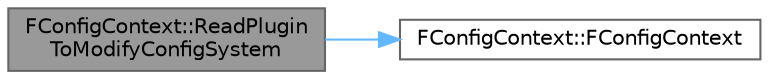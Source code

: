 digraph "FConfigContext::ReadPluginToModifyConfigSystem"
{
 // INTERACTIVE_SVG=YES
 // LATEX_PDF_SIZE
  bgcolor="transparent";
  edge [fontname=Helvetica,fontsize=10,labelfontname=Helvetica,labelfontsize=10];
  node [fontname=Helvetica,fontsize=10,shape=box,height=0.2,width=0.4];
  rankdir="LR";
  Node1 [id="Node000001",label="FConfigContext::ReadPlugin\lToModifyConfigSystem",height=0.2,width=0.4,color="gray40", fillcolor="grey60", style="filled", fontcolor="black",tooltip="Inserts plugin ini files into an existing Branch."];
  Node1 -> Node2 [id="edge1_Node000001_Node000002",color="steelblue1",style="solid",tooltip=" "];
  Node2 [id="Node000002",label="FConfigContext::FConfigContext",height=0.2,width=0.4,color="grey40", fillcolor="white", style="filled",URL="$d3/d39/classFConfigContext.html#ab0992d25953031ae4ec17a8f5457d52d",tooltip=" "];
}

